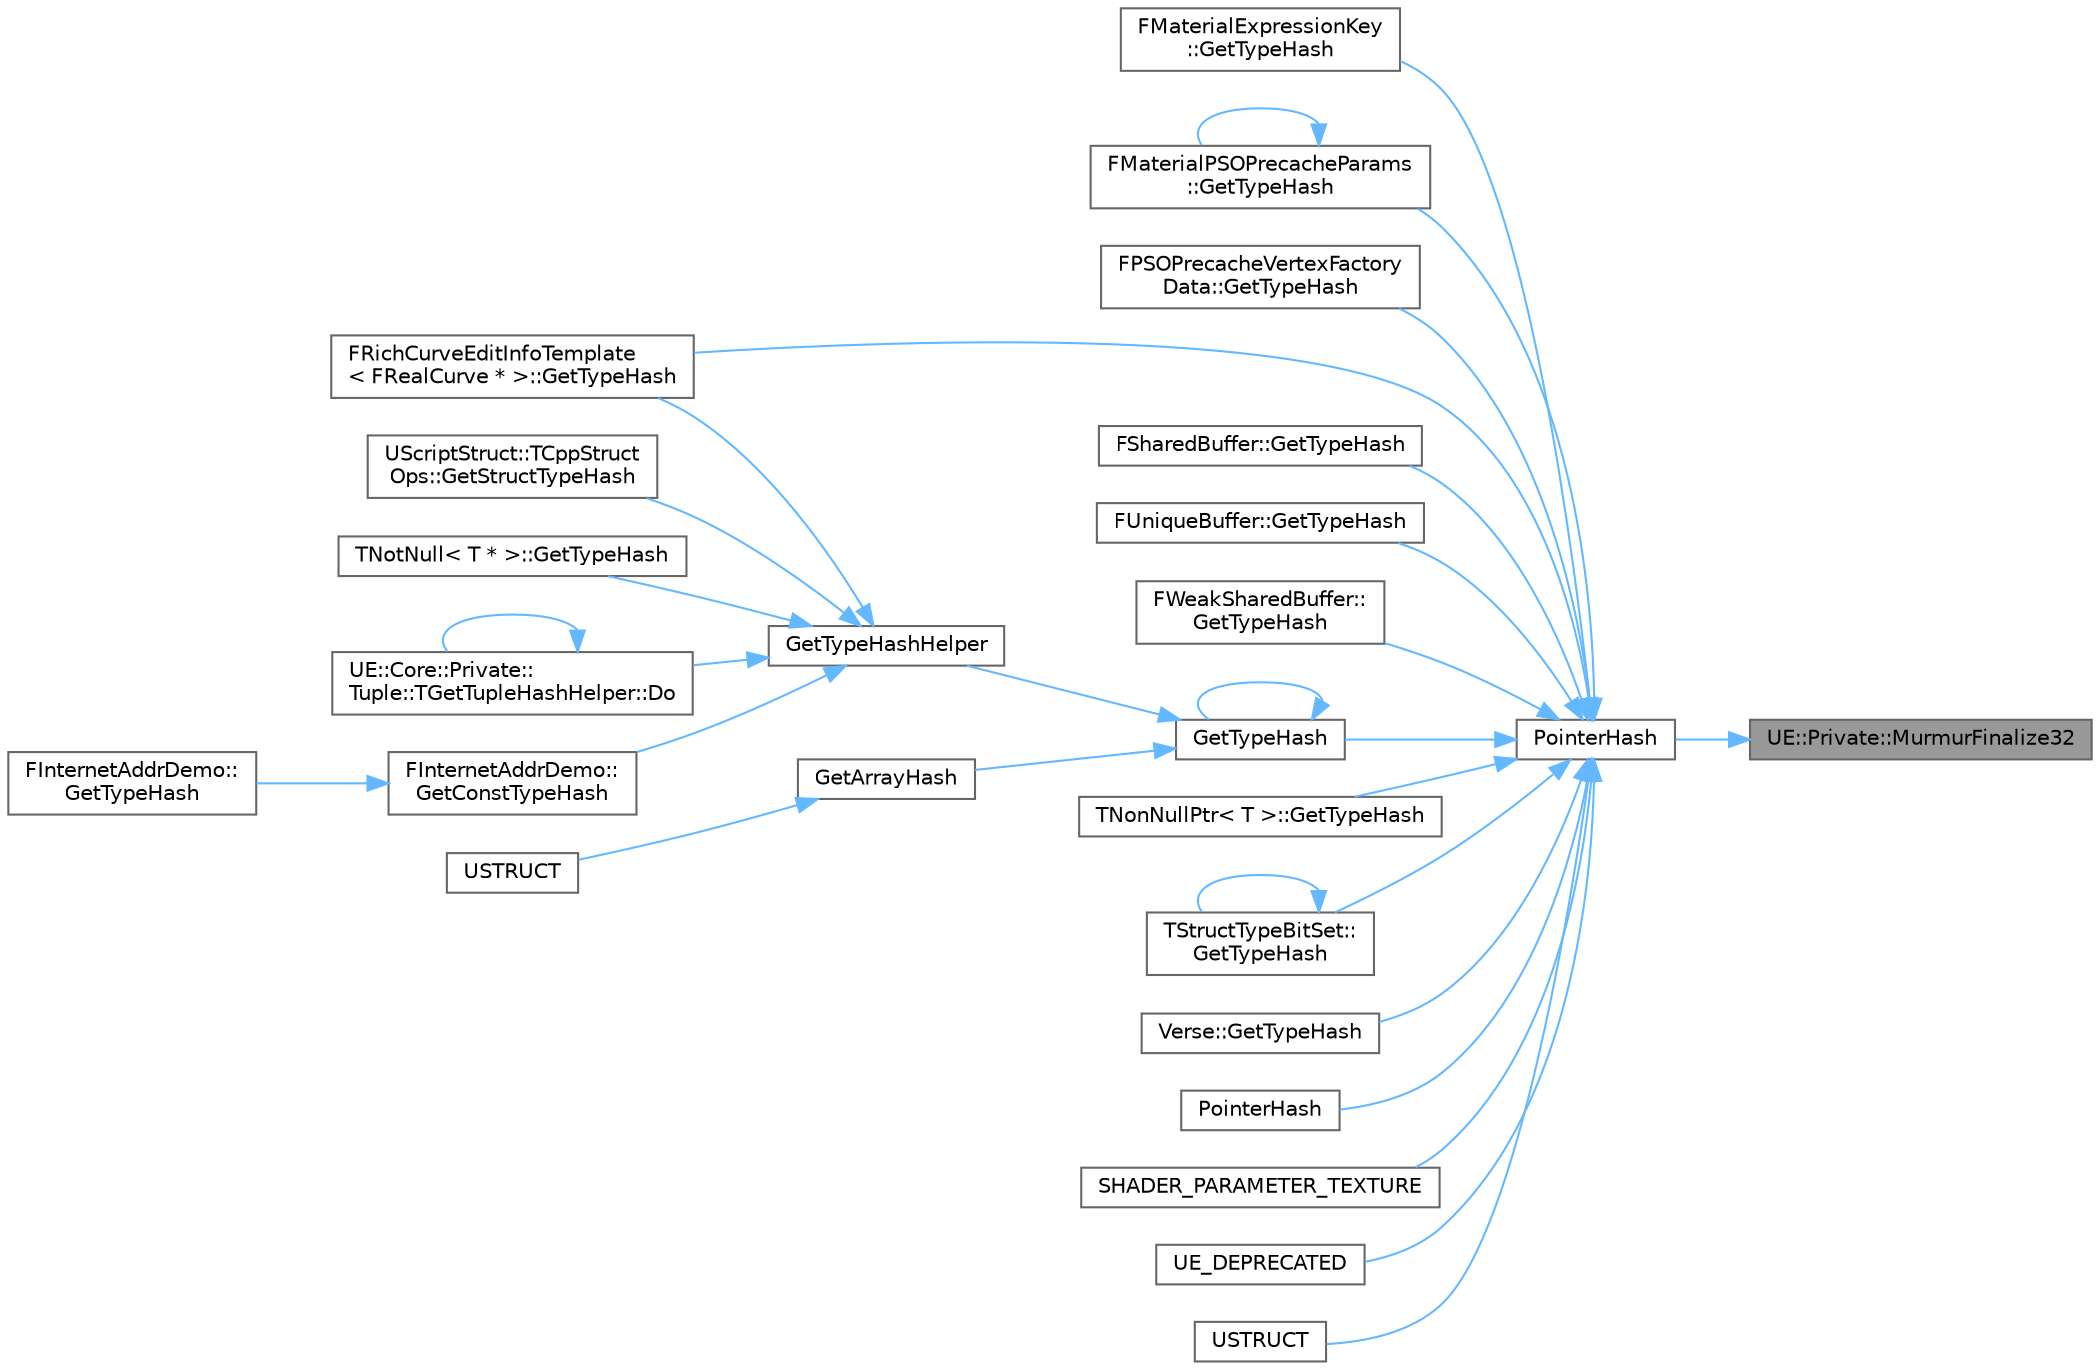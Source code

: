 digraph "UE::Private::MurmurFinalize32"
{
 // INTERACTIVE_SVG=YES
 // LATEX_PDF_SIZE
  bgcolor="transparent";
  edge [fontname=Helvetica,fontsize=10,labelfontname=Helvetica,labelfontsize=10];
  node [fontname=Helvetica,fontsize=10,shape=box,height=0.2,width=0.4];
  rankdir="RL";
  Node1 [id="Node000001",label="UE::Private::MurmurFinalize32",height=0.2,width=0.4,color="gray40", fillcolor="grey60", style="filled", fontcolor="black",tooltip=" "];
  Node1 -> Node2 [id="edge1_Node000001_Node000002",dir="back",color="steelblue1",style="solid",tooltip=" "];
  Node2 [id="Node000002",label="PointerHash",height=0.2,width=0.4,color="grey40", fillcolor="white", style="filled",URL="$d1/d62/TypeHash_8h.html#a25ef110dd416e1498d072dfe89a58d14",tooltip=" "];
  Node2 -> Node3 [id="edge2_Node000002_Node000003",dir="back",color="steelblue1",style="solid",tooltip=" "];
  Node3 [id="Node000003",label="FMaterialExpressionKey\l::GetTypeHash",height=0.2,width=0.4,color="grey40", fillcolor="white", style="filled",URL="$db/d58/classFMaterialExpressionKey.html#ab2bd2e958559d1f74cb78fce0fd1f092",tooltip=" "];
  Node2 -> Node4 [id="edge3_Node000002_Node000004",dir="back",color="steelblue1",style="solid",tooltip=" "];
  Node4 [id="Node000004",label="FMaterialPSOPrecacheParams\l::GetTypeHash",height=0.2,width=0.4,color="grey40", fillcolor="white", style="filled",URL="$d8/d2c/structFMaterialPSOPrecacheParams.html#a1512e24a59b21d180066533a3c7155bb",tooltip=" "];
  Node4 -> Node4 [id="edge4_Node000004_Node000004",dir="back",color="steelblue1",style="solid",tooltip=" "];
  Node2 -> Node5 [id="edge5_Node000002_Node000005",dir="back",color="steelblue1",style="solid",tooltip=" "];
  Node5 [id="Node000005",label="FPSOPrecacheVertexFactory\lData::GetTypeHash",height=0.2,width=0.4,color="grey40", fillcolor="white", style="filled",URL="$d8/dee/structFPSOPrecacheVertexFactoryData.html#a5cd851bd6af2127712705e539e5d9ecb",tooltip=" "];
  Node2 -> Node6 [id="edge6_Node000002_Node000006",dir="back",color="steelblue1",style="solid",tooltip=" "];
  Node6 [id="Node000006",label="FRichCurveEditInfoTemplate\l\< FRealCurve * \>::GetTypeHash",height=0.2,width=0.4,color="grey40", fillcolor="white", style="filled",URL="$de/dff/structFRichCurveEditInfoTemplate.html#a0f3ef689ecb4e4a92f1ffffe0b8fee4d",tooltip=" "];
  Node2 -> Node7 [id="edge7_Node000002_Node000007",dir="back",color="steelblue1",style="solid",tooltip=" "];
  Node7 [id="Node000007",label="FSharedBuffer::GetTypeHash",height=0.2,width=0.4,color="grey40", fillcolor="white", style="filled",URL="$d5/d2c/classFSharedBuffer.html#a47b07e6e290fc24b8eda1b4433d567cc",tooltip=" "];
  Node2 -> Node8 [id="edge8_Node000002_Node000008",dir="back",color="steelblue1",style="solid",tooltip=" "];
  Node8 [id="Node000008",label="FUniqueBuffer::GetTypeHash",height=0.2,width=0.4,color="grey40", fillcolor="white", style="filled",URL="$da/d4b/classFUniqueBuffer.html#a81f76eb9237a60bf5687ea09463b7fbe",tooltip=" "];
  Node2 -> Node9 [id="edge9_Node000002_Node000009",dir="back",color="steelblue1",style="solid",tooltip=" "];
  Node9 [id="Node000009",label="FWeakSharedBuffer::\lGetTypeHash",height=0.2,width=0.4,color="grey40", fillcolor="white", style="filled",URL="$d1/d06/classFWeakSharedBuffer.html#afbf24fe36511039f0f27ef688d6a56ee",tooltip=" "];
  Node2 -> Node10 [id="edge10_Node000002_Node000010",dir="back",color="steelblue1",style="solid",tooltip=" "];
  Node10 [id="Node000010",label="GetTypeHash",height=0.2,width=0.4,color="grey40", fillcolor="white", style="filled",URL="$d1/d62/TypeHash_8h.html#aa313021c7fd04f646543c07a0d11a736",tooltip=" "];
  Node10 -> Node11 [id="edge11_Node000010_Node000011",dir="back",color="steelblue1",style="solid",tooltip=" "];
  Node11 [id="Node000011",label="GetArrayHash",height=0.2,width=0.4,color="grey40", fillcolor="white", style="filled",URL="$d1/d62/TypeHash_8h.html#a7685d106f95e872462b6bd52bb3d5254",tooltip=" "];
  Node11 -> Node12 [id="edge12_Node000011_Node000012",dir="back",color="steelblue1",style="solid",tooltip=" "];
  Node12 [id="Node000012",label="USTRUCT",height=0.2,width=0.4,color="grey40", fillcolor="white", style="filled",URL="$de/d60/StructUtils_2PropertyBag_8h.html#a9aac7e39ee773e427b868b987e9dc381",tooltip="Helper to manage container types, with nested container support."];
  Node10 -> Node10 [id="edge13_Node000010_Node000010",dir="back",color="steelblue1",style="solid",tooltip=" "];
  Node10 -> Node13 [id="edge14_Node000010_Node000013",dir="back",color="steelblue1",style="solid",tooltip=" "];
  Node13 [id="Node000013",label="GetTypeHashHelper",height=0.2,width=0.4,color="grey40", fillcolor="white", style="filled",URL="$d1/d62/TypeHash_8h.html#a0bdaadff3693413228940a121643a780",tooltip=" "];
  Node13 -> Node14 [id="edge15_Node000013_Node000014",dir="back",color="steelblue1",style="solid",tooltip=" "];
  Node14 [id="Node000014",label="UE::Core::Private::\lTuple::TGetTupleHashHelper::Do",height=0.2,width=0.4,color="grey40", fillcolor="white", style="filled",URL="$dd/d94/structUE_1_1Core_1_1Private_1_1Tuple_1_1TGetTupleHashHelper.html#abc3e7eff668d9b72dcdf7249839257a9",tooltip=" "];
  Node14 -> Node14 [id="edge16_Node000014_Node000014",dir="back",color="steelblue1",style="solid",tooltip=" "];
  Node13 -> Node15 [id="edge17_Node000013_Node000015",dir="back",color="steelblue1",style="solid",tooltip=" "];
  Node15 [id="Node000015",label="FInternetAddrDemo::\lGetConstTypeHash",height=0.2,width=0.4,color="grey40", fillcolor="white", style="filled",URL="$dc/d6b/classFInternetAddrDemo.html#ac973a6c165ea4194201d8a6ee82c05cf",tooltip=" "];
  Node15 -> Node16 [id="edge18_Node000015_Node000016",dir="back",color="steelblue1",style="solid",tooltip=" "];
  Node16 [id="Node000016",label="FInternetAddrDemo::\lGetTypeHash",height=0.2,width=0.4,color="grey40", fillcolor="white", style="filled",URL="$dc/d6b/classFInternetAddrDemo.html#acb6c96dee9cb4d3414ddf6ac953b772c",tooltip=" "];
  Node13 -> Node17 [id="edge19_Node000013_Node000017",dir="back",color="steelblue1",style="solid",tooltip=" "];
  Node17 [id="Node000017",label="UScriptStruct::TCppStruct\lOps::GetStructTypeHash",height=0.2,width=0.4,color="grey40", fillcolor="white", style="filled",URL="$d0/dca/structUScriptStruct_1_1TCppStructOps.html#aa32a6470c96c6fbbee174c766f774ed0",tooltip="Calls GetTypeHash if enabled."];
  Node13 -> Node6 [id="edge20_Node000013_Node000006",dir="back",color="steelblue1",style="solid",tooltip=" "];
  Node13 -> Node18 [id="edge21_Node000013_Node000018",dir="back",color="steelblue1",style="solid",tooltip=" "];
  Node18 [id="Node000018",label="TNotNull\< T * \>::GetTypeHash",height=0.2,width=0.4,color="grey40", fillcolor="white", style="filled",URL="$d2/d4b/structTNotNull.html#a6336bac4986416134c56b952294143e7",tooltip=" "];
  Node2 -> Node19 [id="edge22_Node000002_Node000019",dir="back",color="steelblue1",style="solid",tooltip=" "];
  Node19 [id="Node000019",label="TNonNullPtr\< T \>::GetTypeHash",height=0.2,width=0.4,color="grey40", fillcolor="white", style="filled",URL="$db/d0e/classTNonNullPtr.html#a4654245c427e7034f5a3e579b0351d5e",tooltip=" "];
  Node2 -> Node20 [id="edge23_Node000002_Node000020",dir="back",color="steelblue1",style="solid",tooltip=" "];
  Node20 [id="Node000020",label="TStructTypeBitSet::\lGetTypeHash",height=0.2,width=0.4,color="grey40", fillcolor="white", style="filled",URL="$d0/d16/structTStructTypeBitSet.html#af4510ba313c69b55a63fe18effcfe48d",tooltip="Hash function for the bitset."];
  Node20 -> Node20 [id="edge24_Node000020_Node000020",dir="back",color="steelblue1",style="solid",tooltip=" "];
  Node2 -> Node21 [id="edge25_Node000002_Node000021",dir="back",color="steelblue1",style="solid",tooltip=" "];
  Node21 [id="Node000021",label="Verse::GetTypeHash",height=0.2,width=0.4,color="grey40", fillcolor="white", style="filled",URL="$d3/d05/namespaceVerse.html#a8403b92df072a7e0b6e4946ef10cc0a4",tooltip=" "];
  Node2 -> Node22 [id="edge26_Node000002_Node000022",dir="back",color="steelblue1",style="solid",tooltip=" "];
  Node22 [id="Node000022",label="PointerHash",height=0.2,width=0.4,color="grey40", fillcolor="white", style="filled",URL="$d1/d62/TypeHash_8h.html#a3bd8e714024fb2d64ad942051d2a7757",tooltip=" "];
  Node2 -> Node23 [id="edge27_Node000002_Node000023",dir="back",color="steelblue1",style="solid",tooltip=" "];
  Node23 [id="Node000023",label="SHADER_PARAMETER_TEXTURE",height=0.2,width=0.4,color="grey40", fillcolor="white", style="filled",URL="$de/db9/SceneManagement_8h.html#a33670e93613b74acca75831c1970de3d",tooltip=" "];
  Node2 -> Node24 [id="edge28_Node000002_Node000024",dir="back",color="steelblue1",style="solid",tooltip=" "];
  Node24 [id="Node000024",label="UE_DEPRECATED",height=0.2,width=0.4,color="grey40", fillcolor="white", style="filled",URL="$d1/d62/TypeHash_8h.html#a833f9b88d7f0fbcf5c9e0c24c1fa73e7",tooltip=" "];
  Node2 -> Node25 [id="edge29_Node000002_Node000025",dir="back",color="steelblue1",style="solid",tooltip=" "];
  Node25 [id="Node000025",label="USTRUCT",height=0.2,width=0.4,color="grey40", fillcolor="white", style="filled",URL="$db/def/CurveTable_8h.html#a18296535e14db825879b914052caf4eb",tooltip="Whether the curve table contains simple, rich, or no curves."];
}
